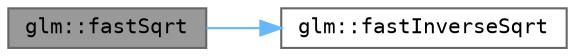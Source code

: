 digraph "glm::fastSqrt"
{
 // LATEX_PDF_SIZE
  bgcolor="transparent";
  edge [fontname=Terminal,fontsize=10,labelfontname=Helvetica,labelfontsize=10];
  node [fontname=Terminal,fontsize=10,shape=box,height=0.2,width=0.4];
  rankdir="LR";
  Node1 [label="glm::fastSqrt",height=0.2,width=0.4,color="gray40", fillcolor="grey60", style="filled", fontcolor="black",tooltip=" "];
  Node1 -> Node2 [color="steelblue1",style="solid"];
  Node2 [label="glm::fastInverseSqrt",height=0.2,width=0.4,color="grey40", fillcolor="white", style="filled",URL="$group__gtx__fast__square__root.html#ga7f081b14d9c7035c8714eba5f7f75a8f",tooltip=" "];
}

